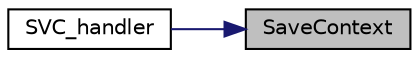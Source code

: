 digraph "SaveContext"
{
 // LATEX_PDF_SIZE
  edge [fontname="Helvetica",fontsize="10",labelfontname="Helvetica",labelfontsize="10"];
  node [fontname="Helvetica",fontsize="10",shape=record];
  rankdir="RL";
  Node1 [label="SaveContext",height=0.2,width=0.4,color="black", fillcolor="grey75", style="filled", fontcolor="black",tooltip="Saves the current CPU context onto the running stack."];
  Node1 -> Node2 [dir="back",color="midnightblue",fontsize="10",style="solid",fontname="Helvetica"];
  Node2 [label="SVC_handler",height=0.2,width=0.4,color="black", fillcolor="white", style="filled",URL="$k__handlers_8c.html#a5703d8fe19774bd873f7d7db5cd60242",tooltip="Supervisor Call trap handler."];
}
